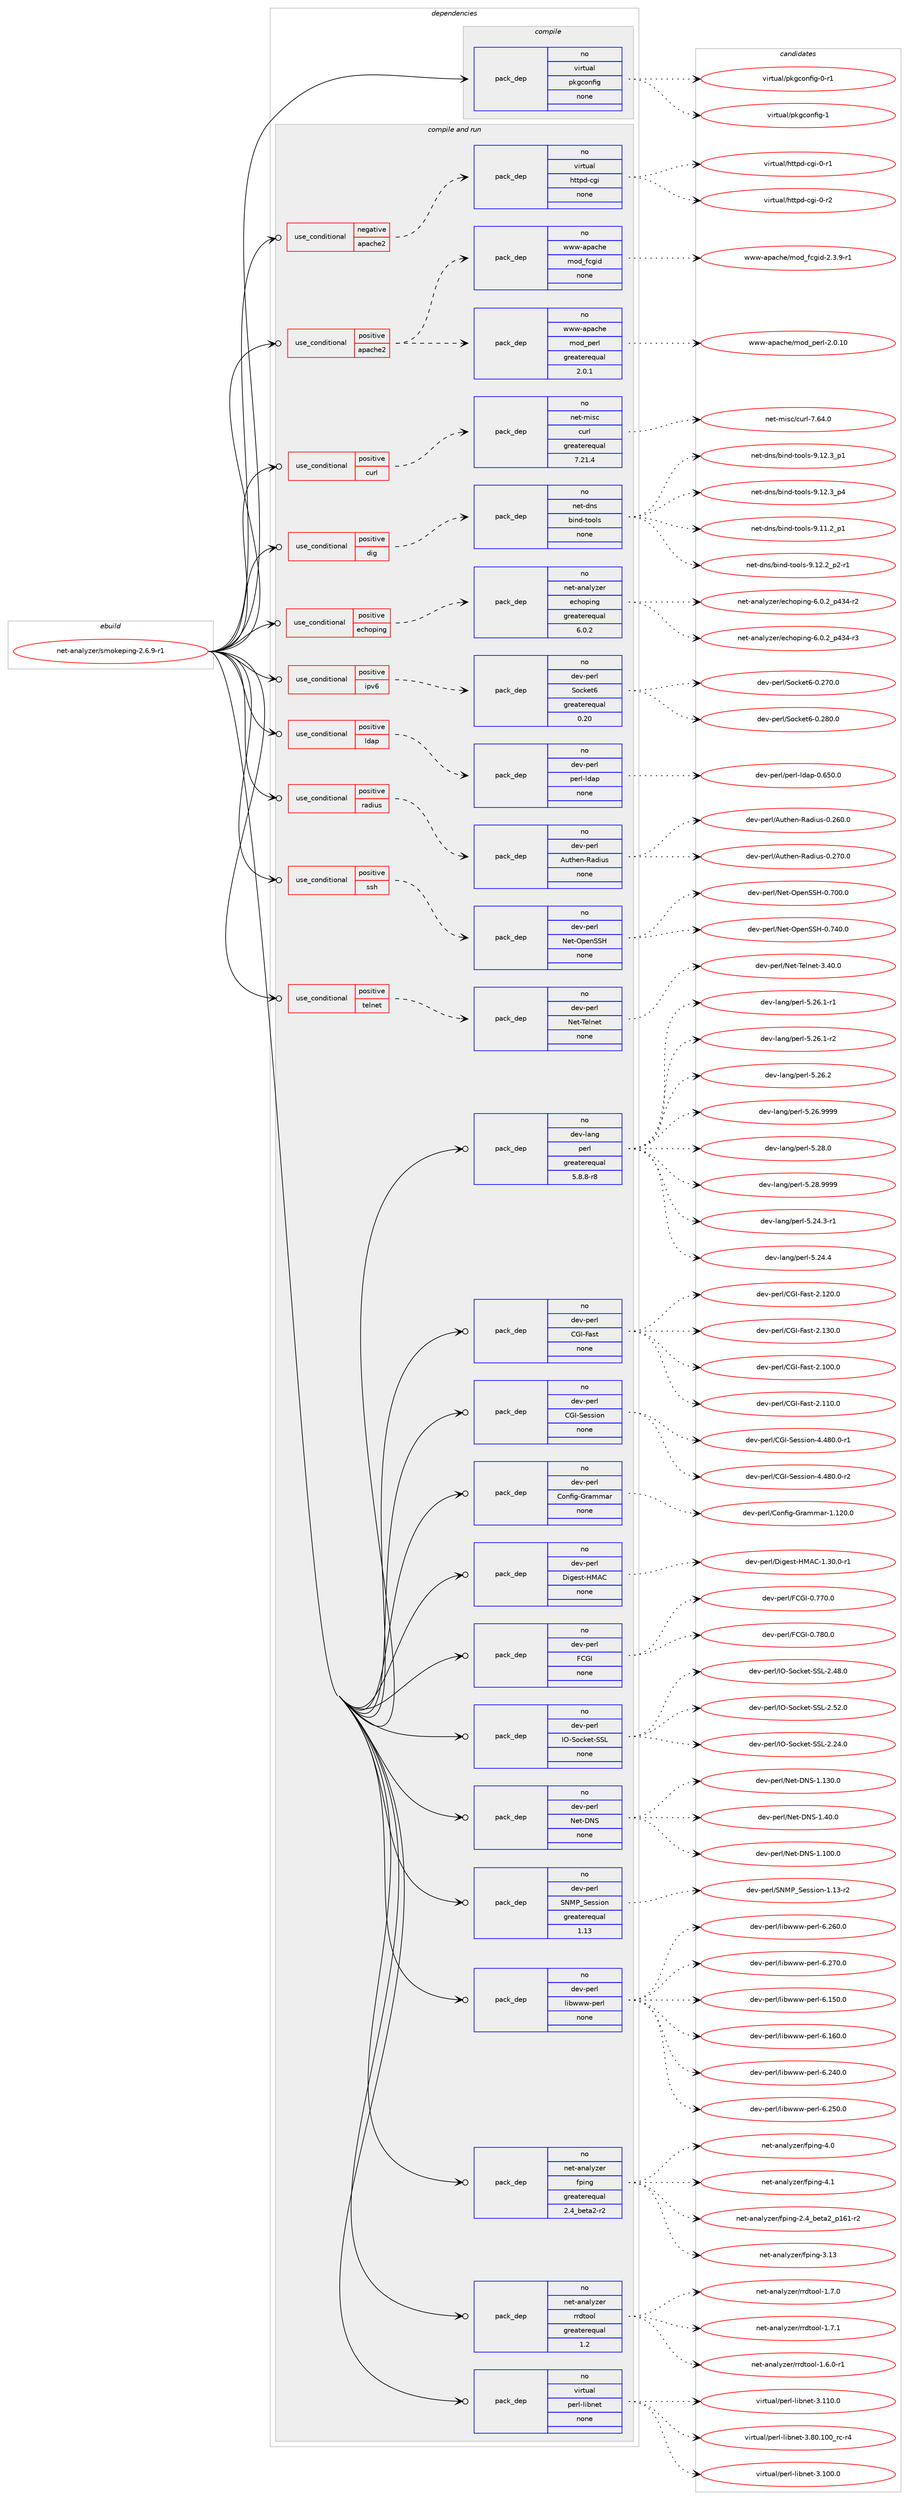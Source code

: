 digraph prolog {

# *************
# Graph options
# *************

newrank=true;
concentrate=true;
compound=true;
graph [rankdir=LR,fontname=Helvetica,fontsize=10,ranksep=1.5];#, ranksep=2.5, nodesep=0.2];
edge  [arrowhead=vee];
node  [fontname=Helvetica,fontsize=10];

# **********
# The ebuild
# **********

subgraph cluster_leftcol {
color=gray;
rank=same;
label=<<i>ebuild</i>>;
id [label="net-analyzer/smokeping-2.6.9-r1", color=red, width=4, href="../net-analyzer/smokeping-2.6.9-r1.svg"];
}

# ****************
# The dependencies
# ****************

subgraph cluster_midcol {
color=gray;
label=<<i>dependencies</i>>;
subgraph cluster_compile {
fillcolor="#eeeeee";
style=filled;
label=<<i>compile</i>>;
subgraph pack1177664 {
dependency1646961 [label=<<TABLE BORDER="0" CELLBORDER="1" CELLSPACING="0" CELLPADDING="4" WIDTH="220"><TR><TD ROWSPAN="6" CELLPADDING="30">pack_dep</TD></TR><TR><TD WIDTH="110">no</TD></TR><TR><TD>virtual</TD></TR><TR><TD>pkgconfig</TD></TR><TR><TD>none</TD></TR><TR><TD></TD></TR></TABLE>>, shape=none, color=blue];
}
id:e -> dependency1646961:w [weight=20,style="solid",arrowhead="vee"];
}
subgraph cluster_compileandrun {
fillcolor="#eeeeee";
style=filled;
label=<<i>compile and run</i>>;
subgraph cond442649 {
dependency1646962 [label=<<TABLE BORDER="0" CELLBORDER="1" CELLSPACING="0" CELLPADDING="4"><TR><TD ROWSPAN="3" CELLPADDING="10">use_conditional</TD></TR><TR><TD>negative</TD></TR><TR><TD>apache2</TD></TR></TABLE>>, shape=none, color=red];
subgraph pack1177665 {
dependency1646963 [label=<<TABLE BORDER="0" CELLBORDER="1" CELLSPACING="0" CELLPADDING="4" WIDTH="220"><TR><TD ROWSPAN="6" CELLPADDING="30">pack_dep</TD></TR><TR><TD WIDTH="110">no</TD></TR><TR><TD>virtual</TD></TR><TR><TD>httpd-cgi</TD></TR><TR><TD>none</TD></TR><TR><TD></TD></TR></TABLE>>, shape=none, color=blue];
}
dependency1646962:e -> dependency1646963:w [weight=20,style="dashed",arrowhead="vee"];
}
id:e -> dependency1646962:w [weight=20,style="solid",arrowhead="odotvee"];
subgraph cond442650 {
dependency1646964 [label=<<TABLE BORDER="0" CELLBORDER="1" CELLSPACING="0" CELLPADDING="4"><TR><TD ROWSPAN="3" CELLPADDING="10">use_conditional</TD></TR><TR><TD>positive</TD></TR><TR><TD>apache2</TD></TR></TABLE>>, shape=none, color=red];
subgraph pack1177666 {
dependency1646965 [label=<<TABLE BORDER="0" CELLBORDER="1" CELLSPACING="0" CELLPADDING="4" WIDTH="220"><TR><TD ROWSPAN="6" CELLPADDING="30">pack_dep</TD></TR><TR><TD WIDTH="110">no</TD></TR><TR><TD>www-apache</TD></TR><TR><TD>mod_perl</TD></TR><TR><TD>greaterequal</TD></TR><TR><TD>2.0.1</TD></TR></TABLE>>, shape=none, color=blue];
}
dependency1646964:e -> dependency1646965:w [weight=20,style="dashed",arrowhead="vee"];
subgraph pack1177667 {
dependency1646966 [label=<<TABLE BORDER="0" CELLBORDER="1" CELLSPACING="0" CELLPADDING="4" WIDTH="220"><TR><TD ROWSPAN="6" CELLPADDING="30">pack_dep</TD></TR><TR><TD WIDTH="110">no</TD></TR><TR><TD>www-apache</TD></TR><TR><TD>mod_fcgid</TD></TR><TR><TD>none</TD></TR><TR><TD></TD></TR></TABLE>>, shape=none, color=blue];
}
dependency1646964:e -> dependency1646966:w [weight=20,style="dashed",arrowhead="vee"];
}
id:e -> dependency1646964:w [weight=20,style="solid",arrowhead="odotvee"];
subgraph cond442651 {
dependency1646967 [label=<<TABLE BORDER="0" CELLBORDER="1" CELLSPACING="0" CELLPADDING="4"><TR><TD ROWSPAN="3" CELLPADDING="10">use_conditional</TD></TR><TR><TD>positive</TD></TR><TR><TD>curl</TD></TR></TABLE>>, shape=none, color=red];
subgraph pack1177668 {
dependency1646968 [label=<<TABLE BORDER="0" CELLBORDER="1" CELLSPACING="0" CELLPADDING="4" WIDTH="220"><TR><TD ROWSPAN="6" CELLPADDING="30">pack_dep</TD></TR><TR><TD WIDTH="110">no</TD></TR><TR><TD>net-misc</TD></TR><TR><TD>curl</TD></TR><TR><TD>greaterequal</TD></TR><TR><TD>7.21.4</TD></TR></TABLE>>, shape=none, color=blue];
}
dependency1646967:e -> dependency1646968:w [weight=20,style="dashed",arrowhead="vee"];
}
id:e -> dependency1646967:w [weight=20,style="solid",arrowhead="odotvee"];
subgraph cond442652 {
dependency1646969 [label=<<TABLE BORDER="0" CELLBORDER="1" CELLSPACING="0" CELLPADDING="4"><TR><TD ROWSPAN="3" CELLPADDING="10">use_conditional</TD></TR><TR><TD>positive</TD></TR><TR><TD>dig</TD></TR></TABLE>>, shape=none, color=red];
subgraph pack1177669 {
dependency1646970 [label=<<TABLE BORDER="0" CELLBORDER="1" CELLSPACING="0" CELLPADDING="4" WIDTH="220"><TR><TD ROWSPAN="6" CELLPADDING="30">pack_dep</TD></TR><TR><TD WIDTH="110">no</TD></TR><TR><TD>net-dns</TD></TR><TR><TD>bind-tools</TD></TR><TR><TD>none</TD></TR><TR><TD></TD></TR></TABLE>>, shape=none, color=blue];
}
dependency1646969:e -> dependency1646970:w [weight=20,style="dashed",arrowhead="vee"];
}
id:e -> dependency1646969:w [weight=20,style="solid",arrowhead="odotvee"];
subgraph cond442653 {
dependency1646971 [label=<<TABLE BORDER="0" CELLBORDER="1" CELLSPACING="0" CELLPADDING="4"><TR><TD ROWSPAN="3" CELLPADDING="10">use_conditional</TD></TR><TR><TD>positive</TD></TR><TR><TD>echoping</TD></TR></TABLE>>, shape=none, color=red];
subgraph pack1177670 {
dependency1646972 [label=<<TABLE BORDER="0" CELLBORDER="1" CELLSPACING="0" CELLPADDING="4" WIDTH="220"><TR><TD ROWSPAN="6" CELLPADDING="30">pack_dep</TD></TR><TR><TD WIDTH="110">no</TD></TR><TR><TD>net-analyzer</TD></TR><TR><TD>echoping</TD></TR><TR><TD>greaterequal</TD></TR><TR><TD>6.0.2</TD></TR></TABLE>>, shape=none, color=blue];
}
dependency1646971:e -> dependency1646972:w [weight=20,style="dashed",arrowhead="vee"];
}
id:e -> dependency1646971:w [weight=20,style="solid",arrowhead="odotvee"];
subgraph cond442654 {
dependency1646973 [label=<<TABLE BORDER="0" CELLBORDER="1" CELLSPACING="0" CELLPADDING="4"><TR><TD ROWSPAN="3" CELLPADDING="10">use_conditional</TD></TR><TR><TD>positive</TD></TR><TR><TD>ipv6</TD></TR></TABLE>>, shape=none, color=red];
subgraph pack1177671 {
dependency1646974 [label=<<TABLE BORDER="0" CELLBORDER="1" CELLSPACING="0" CELLPADDING="4" WIDTH="220"><TR><TD ROWSPAN="6" CELLPADDING="30">pack_dep</TD></TR><TR><TD WIDTH="110">no</TD></TR><TR><TD>dev-perl</TD></TR><TR><TD>Socket6</TD></TR><TR><TD>greaterequal</TD></TR><TR><TD>0.20</TD></TR></TABLE>>, shape=none, color=blue];
}
dependency1646973:e -> dependency1646974:w [weight=20,style="dashed",arrowhead="vee"];
}
id:e -> dependency1646973:w [weight=20,style="solid",arrowhead="odotvee"];
subgraph cond442655 {
dependency1646975 [label=<<TABLE BORDER="0" CELLBORDER="1" CELLSPACING="0" CELLPADDING="4"><TR><TD ROWSPAN="3" CELLPADDING="10">use_conditional</TD></TR><TR><TD>positive</TD></TR><TR><TD>ldap</TD></TR></TABLE>>, shape=none, color=red];
subgraph pack1177672 {
dependency1646976 [label=<<TABLE BORDER="0" CELLBORDER="1" CELLSPACING="0" CELLPADDING="4" WIDTH="220"><TR><TD ROWSPAN="6" CELLPADDING="30">pack_dep</TD></TR><TR><TD WIDTH="110">no</TD></TR><TR><TD>dev-perl</TD></TR><TR><TD>perl-ldap</TD></TR><TR><TD>none</TD></TR><TR><TD></TD></TR></TABLE>>, shape=none, color=blue];
}
dependency1646975:e -> dependency1646976:w [weight=20,style="dashed",arrowhead="vee"];
}
id:e -> dependency1646975:w [weight=20,style="solid",arrowhead="odotvee"];
subgraph cond442656 {
dependency1646977 [label=<<TABLE BORDER="0" CELLBORDER="1" CELLSPACING="0" CELLPADDING="4"><TR><TD ROWSPAN="3" CELLPADDING="10">use_conditional</TD></TR><TR><TD>positive</TD></TR><TR><TD>radius</TD></TR></TABLE>>, shape=none, color=red];
subgraph pack1177673 {
dependency1646978 [label=<<TABLE BORDER="0" CELLBORDER="1" CELLSPACING="0" CELLPADDING="4" WIDTH="220"><TR><TD ROWSPAN="6" CELLPADDING="30">pack_dep</TD></TR><TR><TD WIDTH="110">no</TD></TR><TR><TD>dev-perl</TD></TR><TR><TD>Authen-Radius</TD></TR><TR><TD>none</TD></TR><TR><TD></TD></TR></TABLE>>, shape=none, color=blue];
}
dependency1646977:e -> dependency1646978:w [weight=20,style="dashed",arrowhead="vee"];
}
id:e -> dependency1646977:w [weight=20,style="solid",arrowhead="odotvee"];
subgraph cond442657 {
dependency1646979 [label=<<TABLE BORDER="0" CELLBORDER="1" CELLSPACING="0" CELLPADDING="4"><TR><TD ROWSPAN="3" CELLPADDING="10">use_conditional</TD></TR><TR><TD>positive</TD></TR><TR><TD>ssh</TD></TR></TABLE>>, shape=none, color=red];
subgraph pack1177674 {
dependency1646980 [label=<<TABLE BORDER="0" CELLBORDER="1" CELLSPACING="0" CELLPADDING="4" WIDTH="220"><TR><TD ROWSPAN="6" CELLPADDING="30">pack_dep</TD></TR><TR><TD WIDTH="110">no</TD></TR><TR><TD>dev-perl</TD></TR><TR><TD>Net-OpenSSH</TD></TR><TR><TD>none</TD></TR><TR><TD></TD></TR></TABLE>>, shape=none, color=blue];
}
dependency1646979:e -> dependency1646980:w [weight=20,style="dashed",arrowhead="vee"];
}
id:e -> dependency1646979:w [weight=20,style="solid",arrowhead="odotvee"];
subgraph cond442658 {
dependency1646981 [label=<<TABLE BORDER="0" CELLBORDER="1" CELLSPACING="0" CELLPADDING="4"><TR><TD ROWSPAN="3" CELLPADDING="10">use_conditional</TD></TR><TR><TD>positive</TD></TR><TR><TD>telnet</TD></TR></TABLE>>, shape=none, color=red];
subgraph pack1177675 {
dependency1646982 [label=<<TABLE BORDER="0" CELLBORDER="1" CELLSPACING="0" CELLPADDING="4" WIDTH="220"><TR><TD ROWSPAN="6" CELLPADDING="30">pack_dep</TD></TR><TR><TD WIDTH="110">no</TD></TR><TR><TD>dev-perl</TD></TR><TR><TD>Net-Telnet</TD></TR><TR><TD>none</TD></TR><TR><TD></TD></TR></TABLE>>, shape=none, color=blue];
}
dependency1646981:e -> dependency1646982:w [weight=20,style="dashed",arrowhead="vee"];
}
id:e -> dependency1646981:w [weight=20,style="solid",arrowhead="odotvee"];
subgraph pack1177676 {
dependency1646983 [label=<<TABLE BORDER="0" CELLBORDER="1" CELLSPACING="0" CELLPADDING="4" WIDTH="220"><TR><TD ROWSPAN="6" CELLPADDING="30">pack_dep</TD></TR><TR><TD WIDTH="110">no</TD></TR><TR><TD>dev-lang</TD></TR><TR><TD>perl</TD></TR><TR><TD>greaterequal</TD></TR><TR><TD>5.8.8-r8</TD></TR></TABLE>>, shape=none, color=blue];
}
id:e -> dependency1646983:w [weight=20,style="solid",arrowhead="odotvee"];
subgraph pack1177677 {
dependency1646984 [label=<<TABLE BORDER="0" CELLBORDER="1" CELLSPACING="0" CELLPADDING="4" WIDTH="220"><TR><TD ROWSPAN="6" CELLPADDING="30">pack_dep</TD></TR><TR><TD WIDTH="110">no</TD></TR><TR><TD>dev-perl</TD></TR><TR><TD>CGI-Fast</TD></TR><TR><TD>none</TD></TR><TR><TD></TD></TR></TABLE>>, shape=none, color=blue];
}
id:e -> dependency1646984:w [weight=20,style="solid",arrowhead="odotvee"];
subgraph pack1177678 {
dependency1646985 [label=<<TABLE BORDER="0" CELLBORDER="1" CELLSPACING="0" CELLPADDING="4" WIDTH="220"><TR><TD ROWSPAN="6" CELLPADDING="30">pack_dep</TD></TR><TR><TD WIDTH="110">no</TD></TR><TR><TD>dev-perl</TD></TR><TR><TD>CGI-Session</TD></TR><TR><TD>none</TD></TR><TR><TD></TD></TR></TABLE>>, shape=none, color=blue];
}
id:e -> dependency1646985:w [weight=20,style="solid",arrowhead="odotvee"];
subgraph pack1177679 {
dependency1646986 [label=<<TABLE BORDER="0" CELLBORDER="1" CELLSPACING="0" CELLPADDING="4" WIDTH="220"><TR><TD ROWSPAN="6" CELLPADDING="30">pack_dep</TD></TR><TR><TD WIDTH="110">no</TD></TR><TR><TD>dev-perl</TD></TR><TR><TD>Config-Grammar</TD></TR><TR><TD>none</TD></TR><TR><TD></TD></TR></TABLE>>, shape=none, color=blue];
}
id:e -> dependency1646986:w [weight=20,style="solid",arrowhead="odotvee"];
subgraph pack1177680 {
dependency1646987 [label=<<TABLE BORDER="0" CELLBORDER="1" CELLSPACING="0" CELLPADDING="4" WIDTH="220"><TR><TD ROWSPAN="6" CELLPADDING="30">pack_dep</TD></TR><TR><TD WIDTH="110">no</TD></TR><TR><TD>dev-perl</TD></TR><TR><TD>Digest-HMAC</TD></TR><TR><TD>none</TD></TR><TR><TD></TD></TR></TABLE>>, shape=none, color=blue];
}
id:e -> dependency1646987:w [weight=20,style="solid",arrowhead="odotvee"];
subgraph pack1177681 {
dependency1646988 [label=<<TABLE BORDER="0" CELLBORDER="1" CELLSPACING="0" CELLPADDING="4" WIDTH="220"><TR><TD ROWSPAN="6" CELLPADDING="30">pack_dep</TD></TR><TR><TD WIDTH="110">no</TD></TR><TR><TD>dev-perl</TD></TR><TR><TD>FCGI</TD></TR><TR><TD>none</TD></TR><TR><TD></TD></TR></TABLE>>, shape=none, color=blue];
}
id:e -> dependency1646988:w [weight=20,style="solid",arrowhead="odotvee"];
subgraph pack1177682 {
dependency1646989 [label=<<TABLE BORDER="0" CELLBORDER="1" CELLSPACING="0" CELLPADDING="4" WIDTH="220"><TR><TD ROWSPAN="6" CELLPADDING="30">pack_dep</TD></TR><TR><TD WIDTH="110">no</TD></TR><TR><TD>dev-perl</TD></TR><TR><TD>IO-Socket-SSL</TD></TR><TR><TD>none</TD></TR><TR><TD></TD></TR></TABLE>>, shape=none, color=blue];
}
id:e -> dependency1646989:w [weight=20,style="solid",arrowhead="odotvee"];
subgraph pack1177683 {
dependency1646990 [label=<<TABLE BORDER="0" CELLBORDER="1" CELLSPACING="0" CELLPADDING="4" WIDTH="220"><TR><TD ROWSPAN="6" CELLPADDING="30">pack_dep</TD></TR><TR><TD WIDTH="110">no</TD></TR><TR><TD>dev-perl</TD></TR><TR><TD>Net-DNS</TD></TR><TR><TD>none</TD></TR><TR><TD></TD></TR></TABLE>>, shape=none, color=blue];
}
id:e -> dependency1646990:w [weight=20,style="solid",arrowhead="odotvee"];
subgraph pack1177684 {
dependency1646991 [label=<<TABLE BORDER="0" CELLBORDER="1" CELLSPACING="0" CELLPADDING="4" WIDTH="220"><TR><TD ROWSPAN="6" CELLPADDING="30">pack_dep</TD></TR><TR><TD WIDTH="110">no</TD></TR><TR><TD>dev-perl</TD></TR><TR><TD>SNMP_Session</TD></TR><TR><TD>greaterequal</TD></TR><TR><TD>1.13</TD></TR></TABLE>>, shape=none, color=blue];
}
id:e -> dependency1646991:w [weight=20,style="solid",arrowhead="odotvee"];
subgraph pack1177685 {
dependency1646992 [label=<<TABLE BORDER="0" CELLBORDER="1" CELLSPACING="0" CELLPADDING="4" WIDTH="220"><TR><TD ROWSPAN="6" CELLPADDING="30">pack_dep</TD></TR><TR><TD WIDTH="110">no</TD></TR><TR><TD>dev-perl</TD></TR><TR><TD>libwww-perl</TD></TR><TR><TD>none</TD></TR><TR><TD></TD></TR></TABLE>>, shape=none, color=blue];
}
id:e -> dependency1646992:w [weight=20,style="solid",arrowhead="odotvee"];
subgraph pack1177686 {
dependency1646993 [label=<<TABLE BORDER="0" CELLBORDER="1" CELLSPACING="0" CELLPADDING="4" WIDTH="220"><TR><TD ROWSPAN="6" CELLPADDING="30">pack_dep</TD></TR><TR><TD WIDTH="110">no</TD></TR><TR><TD>net-analyzer</TD></TR><TR><TD>fping</TD></TR><TR><TD>greaterequal</TD></TR><TR><TD>2.4_beta2-r2</TD></TR></TABLE>>, shape=none, color=blue];
}
id:e -> dependency1646993:w [weight=20,style="solid",arrowhead="odotvee"];
subgraph pack1177687 {
dependency1646994 [label=<<TABLE BORDER="0" CELLBORDER="1" CELLSPACING="0" CELLPADDING="4" WIDTH="220"><TR><TD ROWSPAN="6" CELLPADDING="30">pack_dep</TD></TR><TR><TD WIDTH="110">no</TD></TR><TR><TD>net-analyzer</TD></TR><TR><TD>rrdtool</TD></TR><TR><TD>greaterequal</TD></TR><TR><TD>1.2</TD></TR></TABLE>>, shape=none, color=blue];
}
id:e -> dependency1646994:w [weight=20,style="solid",arrowhead="odotvee"];
subgraph pack1177688 {
dependency1646995 [label=<<TABLE BORDER="0" CELLBORDER="1" CELLSPACING="0" CELLPADDING="4" WIDTH="220"><TR><TD ROWSPAN="6" CELLPADDING="30">pack_dep</TD></TR><TR><TD WIDTH="110">no</TD></TR><TR><TD>virtual</TD></TR><TR><TD>perl-libnet</TD></TR><TR><TD>none</TD></TR><TR><TD></TD></TR></TABLE>>, shape=none, color=blue];
}
id:e -> dependency1646995:w [weight=20,style="solid",arrowhead="odotvee"];
}
subgraph cluster_run {
fillcolor="#eeeeee";
style=filled;
label=<<i>run</i>>;
}
}

# **************
# The candidates
# **************

subgraph cluster_choices {
rank=same;
color=gray;
label=<<i>candidates</i>>;

subgraph choice1177664 {
color=black;
nodesep=1;
choice11810511411611797108471121071039911111010210510345484511449 [label="virtual/pkgconfig-0-r1", color=red, width=4,href="../virtual/pkgconfig-0-r1.svg"];
choice1181051141161179710847112107103991111101021051034549 [label="virtual/pkgconfig-1", color=red, width=4,href="../virtual/pkgconfig-1.svg"];
dependency1646961:e -> choice11810511411611797108471121071039911111010210510345484511449:w [style=dotted,weight="100"];
dependency1646961:e -> choice1181051141161179710847112107103991111101021051034549:w [style=dotted,weight="100"];
}
subgraph choice1177665 {
color=black;
nodesep=1;
choice1181051141161179710847104116116112100459910310545484511449 [label="virtual/httpd-cgi-0-r1", color=red, width=4,href="../virtual/httpd-cgi-0-r1.svg"];
choice1181051141161179710847104116116112100459910310545484511450 [label="virtual/httpd-cgi-0-r2", color=red, width=4,href="../virtual/httpd-cgi-0-r2.svg"];
dependency1646963:e -> choice1181051141161179710847104116116112100459910310545484511449:w [style=dotted,weight="100"];
dependency1646963:e -> choice1181051141161179710847104116116112100459910310545484511450:w [style=dotted,weight="100"];
}
subgraph choice1177666 {
color=black;
nodesep=1;
choice11911911945971129799104101471091111009511210111410845504648464948 [label="www-apache/mod_perl-2.0.10", color=red, width=4,href="../www-apache/mod_perl-2.0.10.svg"];
dependency1646965:e -> choice11911911945971129799104101471091111009511210111410845504648464948:w [style=dotted,weight="100"];
}
subgraph choice1177667 {
color=black;
nodesep=1;
choice119119119459711297991041014710911110095102991031051004550465146574511449 [label="www-apache/mod_fcgid-2.3.9-r1", color=red, width=4,href="../www-apache/mod_fcgid-2.3.9-r1.svg"];
dependency1646966:e -> choice119119119459711297991041014710911110095102991031051004550465146574511449:w [style=dotted,weight="100"];
}
subgraph choice1177668 {
color=black;
nodesep=1;
choice1101011164510910511599479911711410845554654524648 [label="net-misc/curl-7.64.0", color=red, width=4,href="../net-misc/curl-7.64.0.svg"];
dependency1646968:e -> choice1101011164510910511599479911711410845554654524648:w [style=dotted,weight="100"];
}
subgraph choice1177669 {
color=black;
nodesep=1;
choice11010111645100110115479810511010045116111111108115455746494946509511249 [label="net-dns/bind-tools-9.11.2_p1", color=red, width=4,href="../net-dns/bind-tools-9.11.2_p1.svg"];
choice110101116451001101154798105110100451161111111081154557464950465095112504511449 [label="net-dns/bind-tools-9.12.2_p2-r1", color=red, width=4,href="../net-dns/bind-tools-9.12.2_p2-r1.svg"];
choice11010111645100110115479810511010045116111111108115455746495046519511249 [label="net-dns/bind-tools-9.12.3_p1", color=red, width=4,href="../net-dns/bind-tools-9.12.3_p1.svg"];
choice11010111645100110115479810511010045116111111108115455746495046519511252 [label="net-dns/bind-tools-9.12.3_p4", color=red, width=4,href="../net-dns/bind-tools-9.12.3_p4.svg"];
dependency1646970:e -> choice11010111645100110115479810511010045116111111108115455746494946509511249:w [style=dotted,weight="100"];
dependency1646970:e -> choice110101116451001101154798105110100451161111111081154557464950465095112504511449:w [style=dotted,weight="100"];
dependency1646970:e -> choice11010111645100110115479810511010045116111111108115455746495046519511249:w [style=dotted,weight="100"];
dependency1646970:e -> choice11010111645100110115479810511010045116111111108115455746495046519511252:w [style=dotted,weight="100"];
}
subgraph choice1177670 {
color=black;
nodesep=1;
choice1101011164597110971081211221011144710199104111112105110103455446484650951125251524511450 [label="net-analyzer/echoping-6.0.2_p434-r2", color=red, width=4,href="../net-analyzer/echoping-6.0.2_p434-r2.svg"];
choice1101011164597110971081211221011144710199104111112105110103455446484650951125251524511451 [label="net-analyzer/echoping-6.0.2_p434-r3", color=red, width=4,href="../net-analyzer/echoping-6.0.2_p434-r3.svg"];
dependency1646972:e -> choice1101011164597110971081211221011144710199104111112105110103455446484650951125251524511450:w [style=dotted,weight="100"];
dependency1646972:e -> choice1101011164597110971081211221011144710199104111112105110103455446484650951125251524511451:w [style=dotted,weight="100"];
}
subgraph choice1177671 {
color=black;
nodesep=1;
choice10010111845112101114108478311199107101116544548465055484648 [label="dev-perl/Socket6-0.270.0", color=red, width=4,href="../dev-perl/Socket6-0.270.0.svg"];
choice10010111845112101114108478311199107101116544548465056484648 [label="dev-perl/Socket6-0.280.0", color=red, width=4,href="../dev-perl/Socket6-0.280.0.svg"];
dependency1646974:e -> choice10010111845112101114108478311199107101116544548465055484648:w [style=dotted,weight="100"];
dependency1646974:e -> choice10010111845112101114108478311199107101116544548465056484648:w [style=dotted,weight="100"];
}
subgraph choice1177672 {
color=black;
nodesep=1;
choice100101118451121011141084711210111410845108100971124548465453484648 [label="dev-perl/perl-ldap-0.650.0", color=red, width=4,href="../dev-perl/perl-ldap-0.650.0.svg"];
dependency1646976:e -> choice100101118451121011141084711210111410845108100971124548465453484648:w [style=dotted,weight="100"];
}
subgraph choice1177673 {
color=black;
nodesep=1;
choice1001011184511210111410847651171161041011104582971001051171154548465054484648 [label="dev-perl/Authen-Radius-0.260.0", color=red, width=4,href="../dev-perl/Authen-Radius-0.260.0.svg"];
choice1001011184511210111410847651171161041011104582971001051171154548465055484648 [label="dev-perl/Authen-Radius-0.270.0", color=red, width=4,href="../dev-perl/Authen-Radius-0.270.0.svg"];
dependency1646978:e -> choice1001011184511210111410847651171161041011104582971001051171154548465054484648:w [style=dotted,weight="100"];
dependency1646978:e -> choice1001011184511210111410847651171161041011104582971001051171154548465055484648:w [style=dotted,weight="100"];
}
subgraph choice1177674 {
color=black;
nodesep=1;
choice10010111845112101114108477810111645791121011108383724548465548484648 [label="dev-perl/Net-OpenSSH-0.700.0", color=red, width=4,href="../dev-perl/Net-OpenSSH-0.700.0.svg"];
choice10010111845112101114108477810111645791121011108383724548465552484648 [label="dev-perl/Net-OpenSSH-0.740.0", color=red, width=4,href="../dev-perl/Net-OpenSSH-0.740.0.svg"];
dependency1646980:e -> choice10010111845112101114108477810111645791121011108383724548465548484648:w [style=dotted,weight="100"];
dependency1646980:e -> choice10010111845112101114108477810111645791121011108383724548465552484648:w [style=dotted,weight="100"];
}
subgraph choice1177675 {
color=black;
nodesep=1;
choice100101118451121011141084778101116458410110811010111645514652484648 [label="dev-perl/Net-Telnet-3.40.0", color=red, width=4,href="../dev-perl/Net-Telnet-3.40.0.svg"];
dependency1646982:e -> choice100101118451121011141084778101116458410110811010111645514652484648:w [style=dotted,weight="100"];
}
subgraph choice1177676 {
color=black;
nodesep=1;
choice100101118451089711010347112101114108455346505246514511449 [label="dev-lang/perl-5.24.3-r1", color=red, width=4,href="../dev-lang/perl-5.24.3-r1.svg"];
choice10010111845108971101034711210111410845534650524652 [label="dev-lang/perl-5.24.4", color=red, width=4,href="../dev-lang/perl-5.24.4.svg"];
choice100101118451089711010347112101114108455346505446494511449 [label="dev-lang/perl-5.26.1-r1", color=red, width=4,href="../dev-lang/perl-5.26.1-r1.svg"];
choice100101118451089711010347112101114108455346505446494511450 [label="dev-lang/perl-5.26.1-r2", color=red, width=4,href="../dev-lang/perl-5.26.1-r2.svg"];
choice10010111845108971101034711210111410845534650544650 [label="dev-lang/perl-5.26.2", color=red, width=4,href="../dev-lang/perl-5.26.2.svg"];
choice10010111845108971101034711210111410845534650544657575757 [label="dev-lang/perl-5.26.9999", color=red, width=4,href="../dev-lang/perl-5.26.9999.svg"];
choice10010111845108971101034711210111410845534650564648 [label="dev-lang/perl-5.28.0", color=red, width=4,href="../dev-lang/perl-5.28.0.svg"];
choice10010111845108971101034711210111410845534650564657575757 [label="dev-lang/perl-5.28.9999", color=red, width=4,href="../dev-lang/perl-5.28.9999.svg"];
dependency1646983:e -> choice100101118451089711010347112101114108455346505246514511449:w [style=dotted,weight="100"];
dependency1646983:e -> choice10010111845108971101034711210111410845534650524652:w [style=dotted,weight="100"];
dependency1646983:e -> choice100101118451089711010347112101114108455346505446494511449:w [style=dotted,weight="100"];
dependency1646983:e -> choice100101118451089711010347112101114108455346505446494511450:w [style=dotted,weight="100"];
dependency1646983:e -> choice10010111845108971101034711210111410845534650544650:w [style=dotted,weight="100"];
dependency1646983:e -> choice10010111845108971101034711210111410845534650544657575757:w [style=dotted,weight="100"];
dependency1646983:e -> choice10010111845108971101034711210111410845534650564648:w [style=dotted,weight="100"];
dependency1646983:e -> choice10010111845108971101034711210111410845534650564657575757:w [style=dotted,weight="100"];
}
subgraph choice1177677 {
color=black;
nodesep=1;
choice10010111845112101114108476771734570971151164550464948484648 [label="dev-perl/CGI-Fast-2.100.0", color=red, width=4,href="../dev-perl/CGI-Fast-2.100.0.svg"];
choice10010111845112101114108476771734570971151164550464949484648 [label="dev-perl/CGI-Fast-2.110.0", color=red, width=4,href="../dev-perl/CGI-Fast-2.110.0.svg"];
choice10010111845112101114108476771734570971151164550464950484648 [label="dev-perl/CGI-Fast-2.120.0", color=red, width=4,href="../dev-perl/CGI-Fast-2.120.0.svg"];
choice10010111845112101114108476771734570971151164550464951484648 [label="dev-perl/CGI-Fast-2.130.0", color=red, width=4,href="../dev-perl/CGI-Fast-2.130.0.svg"];
dependency1646984:e -> choice10010111845112101114108476771734570971151164550464948484648:w [style=dotted,weight="100"];
dependency1646984:e -> choice10010111845112101114108476771734570971151164550464949484648:w [style=dotted,weight="100"];
dependency1646984:e -> choice10010111845112101114108476771734570971151164550464950484648:w [style=dotted,weight="100"];
dependency1646984:e -> choice10010111845112101114108476771734570971151164550464951484648:w [style=dotted,weight="100"];
}
subgraph choice1177678 {
color=black;
nodesep=1;
choice1001011184511210111410847677173458310111511510511111045524652564846484511449 [label="dev-perl/CGI-Session-4.480.0-r1", color=red, width=4,href="../dev-perl/CGI-Session-4.480.0-r1.svg"];
choice1001011184511210111410847677173458310111511510511111045524652564846484511450 [label="dev-perl/CGI-Session-4.480.0-r2", color=red, width=4,href="../dev-perl/CGI-Session-4.480.0-r2.svg"];
dependency1646985:e -> choice1001011184511210111410847677173458310111511510511111045524652564846484511449:w [style=dotted,weight="100"];
dependency1646985:e -> choice1001011184511210111410847677173458310111511510511111045524652564846484511450:w [style=dotted,weight="100"];
}
subgraph choice1177679 {
color=black;
nodesep=1;
choice100101118451121011141084767111110102105103457111497109109971144549464950484648 [label="dev-perl/Config-Grammar-1.120.0", color=red, width=4,href="../dev-perl/Config-Grammar-1.120.0.svg"];
dependency1646986:e -> choice100101118451121011141084767111110102105103457111497109109971144549464950484648:w [style=dotted,weight="100"];
}
subgraph choice1177680 {
color=black;
nodesep=1;
choice1001011184511210111410847681051031011151164572776567454946514846484511449 [label="dev-perl/Digest-HMAC-1.30.0-r1", color=red, width=4,href="../dev-perl/Digest-HMAC-1.30.0-r1.svg"];
dependency1646987:e -> choice1001011184511210111410847681051031011151164572776567454946514846484511449:w [style=dotted,weight="100"];
}
subgraph choice1177681 {
color=black;
nodesep=1;
choice1001011184511210111410847706771734548465555484648 [label="dev-perl/FCGI-0.770.0", color=red, width=4,href="../dev-perl/FCGI-0.770.0.svg"];
choice1001011184511210111410847706771734548465556484648 [label="dev-perl/FCGI-0.780.0", color=red, width=4,href="../dev-perl/FCGI-0.780.0.svg"];
dependency1646988:e -> choice1001011184511210111410847706771734548465555484648:w [style=dotted,weight="100"];
dependency1646988:e -> choice1001011184511210111410847706771734548465556484648:w [style=dotted,weight="100"];
}
subgraph choice1177682 {
color=black;
nodesep=1;
choice100101118451121011141084773794583111991071011164583837645504650524648 [label="dev-perl/IO-Socket-SSL-2.24.0", color=red, width=4,href="../dev-perl/IO-Socket-SSL-2.24.0.svg"];
choice100101118451121011141084773794583111991071011164583837645504652564648 [label="dev-perl/IO-Socket-SSL-2.48.0", color=red, width=4,href="../dev-perl/IO-Socket-SSL-2.48.0.svg"];
choice100101118451121011141084773794583111991071011164583837645504653504648 [label="dev-perl/IO-Socket-SSL-2.52.0", color=red, width=4,href="../dev-perl/IO-Socket-SSL-2.52.0.svg"];
dependency1646989:e -> choice100101118451121011141084773794583111991071011164583837645504650524648:w [style=dotted,weight="100"];
dependency1646989:e -> choice100101118451121011141084773794583111991071011164583837645504652564648:w [style=dotted,weight="100"];
dependency1646989:e -> choice100101118451121011141084773794583111991071011164583837645504653504648:w [style=dotted,weight="100"];
}
subgraph choice1177683 {
color=black;
nodesep=1;
choice100101118451121011141084778101116456878834549464948484648 [label="dev-perl/Net-DNS-1.100.0", color=red, width=4,href="../dev-perl/Net-DNS-1.100.0.svg"];
choice100101118451121011141084778101116456878834549464951484648 [label="dev-perl/Net-DNS-1.130.0", color=red, width=4,href="../dev-perl/Net-DNS-1.130.0.svg"];
choice1001011184511210111410847781011164568788345494652484648 [label="dev-perl/Net-DNS-1.40.0", color=red, width=4,href="../dev-perl/Net-DNS-1.40.0.svg"];
dependency1646990:e -> choice100101118451121011141084778101116456878834549464948484648:w [style=dotted,weight="100"];
dependency1646990:e -> choice100101118451121011141084778101116456878834549464951484648:w [style=dotted,weight="100"];
dependency1646990:e -> choice1001011184511210111410847781011164568788345494652484648:w [style=dotted,weight="100"];
}
subgraph choice1177684 {
color=black;
nodesep=1;
choice100101118451121011141084783787780958310111511510511111045494649514511450 [label="dev-perl/SNMP_Session-1.13-r2", color=red, width=4,href="../dev-perl/SNMP_Session-1.13-r2.svg"];
dependency1646991:e -> choice100101118451121011141084783787780958310111511510511111045494649514511450:w [style=dotted,weight="100"];
}
subgraph choice1177685 {
color=black;
nodesep=1;
choice100101118451121011141084710810598119119119451121011141084554464953484648 [label="dev-perl/libwww-perl-6.150.0", color=red, width=4,href="../dev-perl/libwww-perl-6.150.0.svg"];
choice100101118451121011141084710810598119119119451121011141084554464954484648 [label="dev-perl/libwww-perl-6.160.0", color=red, width=4,href="../dev-perl/libwww-perl-6.160.0.svg"];
choice100101118451121011141084710810598119119119451121011141084554465052484648 [label="dev-perl/libwww-perl-6.240.0", color=red, width=4,href="../dev-perl/libwww-perl-6.240.0.svg"];
choice100101118451121011141084710810598119119119451121011141084554465053484648 [label="dev-perl/libwww-perl-6.250.0", color=red, width=4,href="../dev-perl/libwww-perl-6.250.0.svg"];
choice100101118451121011141084710810598119119119451121011141084554465054484648 [label="dev-perl/libwww-perl-6.260.0", color=red, width=4,href="../dev-perl/libwww-perl-6.260.0.svg"];
choice100101118451121011141084710810598119119119451121011141084554465055484648 [label="dev-perl/libwww-perl-6.270.0", color=red, width=4,href="../dev-perl/libwww-perl-6.270.0.svg"];
dependency1646992:e -> choice100101118451121011141084710810598119119119451121011141084554464953484648:w [style=dotted,weight="100"];
dependency1646992:e -> choice100101118451121011141084710810598119119119451121011141084554464954484648:w [style=dotted,weight="100"];
dependency1646992:e -> choice100101118451121011141084710810598119119119451121011141084554465052484648:w [style=dotted,weight="100"];
dependency1646992:e -> choice100101118451121011141084710810598119119119451121011141084554465053484648:w [style=dotted,weight="100"];
dependency1646992:e -> choice100101118451121011141084710810598119119119451121011141084554465054484648:w [style=dotted,weight="100"];
dependency1646992:e -> choice100101118451121011141084710810598119119119451121011141084554465055484648:w [style=dotted,weight="100"];
}
subgraph choice1177686 {
color=black;
nodesep=1;
choice110101116459711097108121122101114471021121051101034550465295981011169750951124954494511450 [label="net-analyzer/fping-2.4_beta2_p161-r2", color=red, width=4,href="../net-analyzer/fping-2.4_beta2_p161-r2.svg"];
choice110101116459711097108121122101114471021121051101034551464951 [label="net-analyzer/fping-3.13", color=red, width=4,href="../net-analyzer/fping-3.13.svg"];
choice1101011164597110971081211221011144710211210511010345524648 [label="net-analyzer/fping-4.0", color=red, width=4,href="../net-analyzer/fping-4.0.svg"];
choice1101011164597110971081211221011144710211210511010345524649 [label="net-analyzer/fping-4.1", color=red, width=4,href="../net-analyzer/fping-4.1.svg"];
dependency1646993:e -> choice110101116459711097108121122101114471021121051101034550465295981011169750951124954494511450:w [style=dotted,weight="100"];
dependency1646993:e -> choice110101116459711097108121122101114471021121051101034551464951:w [style=dotted,weight="100"];
dependency1646993:e -> choice1101011164597110971081211221011144710211210511010345524648:w [style=dotted,weight="100"];
dependency1646993:e -> choice1101011164597110971081211221011144710211210511010345524649:w [style=dotted,weight="100"];
}
subgraph choice1177687 {
color=black;
nodesep=1;
choice110101116459711097108121122101114471141141001161111111084549465446484511449 [label="net-analyzer/rrdtool-1.6.0-r1", color=red, width=4,href="../net-analyzer/rrdtool-1.6.0-r1.svg"];
choice11010111645971109710812112210111447114114100116111111108454946554648 [label="net-analyzer/rrdtool-1.7.0", color=red, width=4,href="../net-analyzer/rrdtool-1.7.0.svg"];
choice11010111645971109710812112210111447114114100116111111108454946554649 [label="net-analyzer/rrdtool-1.7.1", color=red, width=4,href="../net-analyzer/rrdtool-1.7.1.svg"];
dependency1646994:e -> choice110101116459711097108121122101114471141141001161111111084549465446484511449:w [style=dotted,weight="100"];
dependency1646994:e -> choice11010111645971109710812112210111447114114100116111111108454946554648:w [style=dotted,weight="100"];
dependency1646994:e -> choice11010111645971109710812112210111447114114100116111111108454946554649:w [style=dotted,weight="100"];
}
subgraph choice1177688 {
color=black;
nodesep=1;
choice118105114116117971084711210111410845108105981101011164551464948484648 [label="virtual/perl-libnet-3.100.0", color=red, width=4,href="../virtual/perl-libnet-3.100.0.svg"];
choice118105114116117971084711210111410845108105981101011164551464949484648 [label="virtual/perl-libnet-3.110.0", color=red, width=4,href="../virtual/perl-libnet-3.110.0.svg"];
choice1181051141161179710847112101114108451081059811010111645514656484649484895114994511452 [label="virtual/perl-libnet-3.80.100_rc-r4", color=red, width=4,href="../virtual/perl-libnet-3.80.100_rc-r4.svg"];
dependency1646995:e -> choice118105114116117971084711210111410845108105981101011164551464948484648:w [style=dotted,weight="100"];
dependency1646995:e -> choice118105114116117971084711210111410845108105981101011164551464949484648:w [style=dotted,weight="100"];
dependency1646995:e -> choice1181051141161179710847112101114108451081059811010111645514656484649484895114994511452:w [style=dotted,weight="100"];
}
}

}

